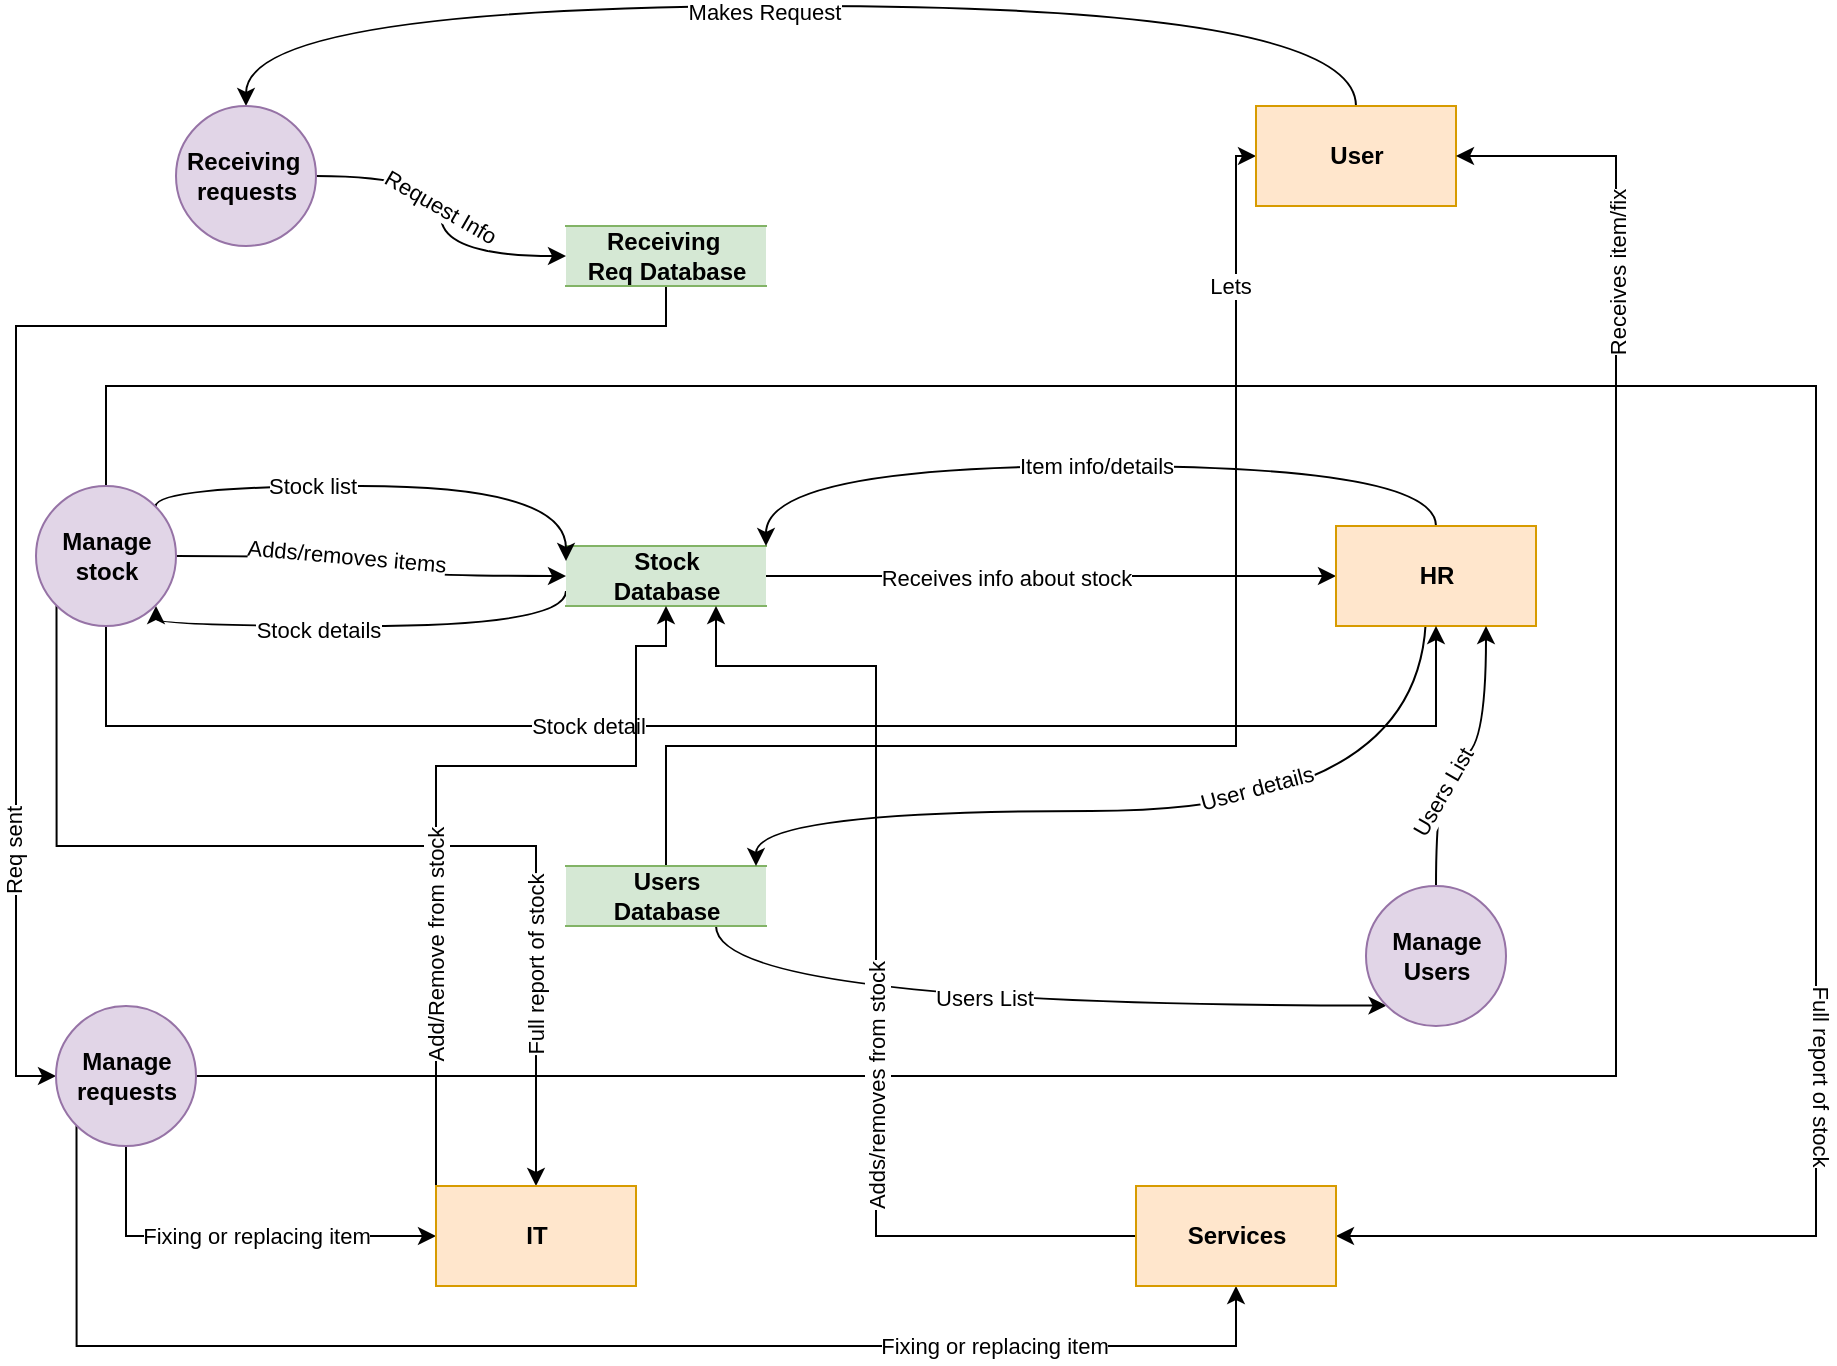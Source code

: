 <mxfile version="20.8.5" type="github">
  <diagram id="J8JFVoRwKS9pmcKWz_mY" name="Page-1">
    <mxGraphModel dx="1050" dy="585" grid="1" gridSize="10" guides="1" tooltips="1" connect="1" arrows="1" fold="1" page="1" pageScale="1" pageWidth="850" pageHeight="1100" math="0" shadow="0">
      <root>
        <mxCell id="0" />
        <mxCell id="1" parent="0" />
        <mxCell id="1lM66wuY4Xb7z_h3Wuy2-17" style="edgeStyle=orthogonalEdgeStyle;curved=1;orthogonalLoop=1;jettySize=auto;html=1;exitX=0;exitY=0.75;exitDx=0;exitDy=0;" parent="1" source="1lM66wuY4Xb7z_h3Wuy2-5" edge="1">
          <mxGeometry relative="1" as="geometry">
            <mxPoint x="170" y="440" as="targetPoint" />
            <Array as="points">
              <mxPoint x="375" y="450" />
              <mxPoint x="170" y="450" />
              <mxPoint x="170" y="440" />
            </Array>
          </mxGeometry>
        </mxCell>
        <mxCell id="1lM66wuY4Xb7z_h3Wuy2-18" value="Stock details" style="edgeLabel;html=1;align=center;verticalAlign=middle;resizable=0;points=[];" parent="1lM66wuY4Xb7z_h3Wuy2-17" vertex="1" connectable="0">
          <mxGeometry x="0.216" y="2" relative="1" as="geometry">
            <mxPoint as="offset" />
          </mxGeometry>
        </mxCell>
        <mxCell id="1lM66wuY4Xb7z_h3Wuy2-26" style="edgeStyle=orthogonalEdgeStyle;curved=1;orthogonalLoop=1;jettySize=auto;html=1;entryX=0;entryY=0.5;entryDx=0;entryDy=0;" parent="1" source="1lM66wuY4Xb7z_h3Wuy2-5" target="1lM66wuY4Xb7z_h3Wuy2-10" edge="1">
          <mxGeometry relative="1" as="geometry" />
        </mxCell>
        <mxCell id="1lM66wuY4Xb7z_h3Wuy2-27" value="Receives info about stock" style="edgeLabel;html=1;align=center;verticalAlign=middle;resizable=0;points=[];" parent="1lM66wuY4Xb7z_h3Wuy2-26" vertex="1" connectable="0">
          <mxGeometry x="-0.157" y="-1" relative="1" as="geometry">
            <mxPoint as="offset" />
          </mxGeometry>
        </mxCell>
        <mxCell id="1lM66wuY4Xb7z_h3Wuy2-5" value="&lt;b&gt;Stock&lt;br&gt;Database&lt;/b&gt;" style="html=1;dashed=0;whitespace=wrap;shape=partialRectangle;right=0;left=0;fillColor=#d5e8d4;strokeColor=#82b366;" parent="1" vertex="1">
          <mxGeometry x="375" y="410" width="100" height="30" as="geometry" />
        </mxCell>
        <mxCell id="1lM66wuY4Xb7z_h3Wuy2-39" style="edgeStyle=orthogonalEdgeStyle;curved=1;orthogonalLoop=1;jettySize=auto;html=1;exitX=0.75;exitY=1;exitDx=0;exitDy=0;entryX=0;entryY=1;entryDx=0;entryDy=0;" parent="1" source="1lM66wuY4Xb7z_h3Wuy2-6" target="1lM66wuY4Xb7z_h3Wuy2-36" edge="1">
          <mxGeometry relative="1" as="geometry" />
        </mxCell>
        <mxCell id="1lM66wuY4Xb7z_h3Wuy2-40" value="Users List" style="edgeLabel;html=1;align=center;verticalAlign=middle;resizable=0;points=[];" parent="1lM66wuY4Xb7z_h3Wuy2-39" vertex="1" connectable="0">
          <mxGeometry x="-0.076" y="4" relative="1" as="geometry">
            <mxPoint as="offset" />
          </mxGeometry>
        </mxCell>
        <mxCell id="1lM66wuY4Xb7z_h3Wuy2-49" style="edgeStyle=orthogonalEdgeStyle;rounded=0;orthogonalLoop=1;jettySize=auto;html=1;" parent="1" source="1lM66wuY4Xb7z_h3Wuy2-6" target="1lM66wuY4Xb7z_h3Wuy2-19" edge="1">
          <mxGeometry relative="1" as="geometry">
            <Array as="points">
              <mxPoint x="425" y="510" />
              <mxPoint x="710" y="510" />
              <mxPoint x="710" y="215" />
            </Array>
          </mxGeometry>
        </mxCell>
        <mxCell id="1lM66wuY4Xb7z_h3Wuy2-50" value="Lets" style="edgeLabel;html=1;align=center;verticalAlign=middle;resizable=0;points=[];" parent="1lM66wuY4Xb7z_h3Wuy2-49" vertex="1" connectable="0">
          <mxGeometry x="0.771" y="3" relative="1" as="geometry">
            <mxPoint as="offset" />
          </mxGeometry>
        </mxCell>
        <mxCell id="1lM66wuY4Xb7z_h3Wuy2-6" value="&lt;b&gt;Users&lt;br&gt;Database&lt;/b&gt;" style="html=1;dashed=0;whitespace=wrap;shape=partialRectangle;right=0;left=0;fillColor=#d5e8d4;strokeColor=#82b366;" parent="1" vertex="1">
          <mxGeometry x="375" y="570" width="100" height="30" as="geometry" />
        </mxCell>
        <mxCell id="1lM66wuY4Xb7z_h3Wuy2-53" style="edgeStyle=orthogonalEdgeStyle;rounded=0;orthogonalLoop=1;jettySize=auto;html=1;entryX=0;entryY=0.5;entryDx=0;entryDy=0;" parent="1" source="1lM66wuY4Xb7z_h3Wuy2-9" target="1lM66wuY4Xb7z_h3Wuy2-48" edge="1">
          <mxGeometry relative="1" as="geometry">
            <Array as="points">
              <mxPoint x="425" y="300" />
              <mxPoint x="100" y="300" />
              <mxPoint x="100" y="675" />
            </Array>
          </mxGeometry>
        </mxCell>
        <mxCell id="1lM66wuY4Xb7z_h3Wuy2-55" value="Req sent" style="edgeLabel;html=1;align=center;verticalAlign=middle;resizable=0;points=[];rotation=-90;" parent="1lM66wuY4Xb7z_h3Wuy2-53" vertex="1" connectable="0">
          <mxGeometry x="0.642" y="-1" relative="1" as="geometry">
            <mxPoint as="offset" />
          </mxGeometry>
        </mxCell>
        <mxCell id="1lM66wuY4Xb7z_h3Wuy2-9" value="&lt;b&gt;Receiving&amp;nbsp;&lt;br&gt;Req Database&lt;/b&gt;" style="html=1;dashed=0;whitespace=wrap;shape=partialRectangle;right=0;left=0;fillColor=#d5e8d4;strokeColor=#82b366;" parent="1" vertex="1">
          <mxGeometry x="375" y="250" width="100" height="30" as="geometry" />
        </mxCell>
        <mxCell id="1lM66wuY4Xb7z_h3Wuy2-13" style="edgeStyle=orthogonalEdgeStyle;orthogonalLoop=1;jettySize=auto;html=1;entryX=1;entryY=0;entryDx=0;entryDy=0;curved=1;" parent="1" source="1lM66wuY4Xb7z_h3Wuy2-10" target="1lM66wuY4Xb7z_h3Wuy2-5" edge="1">
          <mxGeometry relative="1" as="geometry">
            <Array as="points">
              <mxPoint x="810" y="370" />
              <mxPoint x="475" y="370" />
            </Array>
          </mxGeometry>
        </mxCell>
        <mxCell id="1lM66wuY4Xb7z_h3Wuy2-14" value="Item info/details" style="edgeLabel;html=1;align=center;verticalAlign=middle;resizable=0;points=[];" parent="1lM66wuY4Xb7z_h3Wuy2-13" vertex="1" connectable="0">
          <mxGeometry x="0.176" y="-2" relative="1" as="geometry">
            <mxPoint x="38" y="2" as="offset" />
          </mxGeometry>
        </mxCell>
        <mxCell id="1lM66wuY4Xb7z_h3Wuy2-37" style="edgeStyle=orthogonalEdgeStyle;curved=1;orthogonalLoop=1;jettySize=auto;html=1;entryX=1;entryY=0.25;entryDx=0;entryDy=0;" parent="1" edge="1">
          <mxGeometry relative="1" as="geometry">
            <mxPoint x="805" y="442.5" as="sourcePoint" />
            <mxPoint x="470" y="570" as="targetPoint" />
            <Array as="points">
              <mxPoint x="805" y="542.5" />
              <mxPoint x="470" y="542.5" />
            </Array>
          </mxGeometry>
        </mxCell>
        <mxCell id="1lM66wuY4Xb7z_h3Wuy2-38" value="User details" style="edgeLabel;html=1;align=center;verticalAlign=middle;resizable=0;points=[];rotation=-15;" parent="1lM66wuY4Xb7z_h3Wuy2-37" vertex="1" connectable="0">
          <mxGeometry x="-0.248" y="3" relative="1" as="geometry">
            <mxPoint x="-11" y="-15" as="offset" />
          </mxGeometry>
        </mxCell>
        <mxCell id="1lM66wuY4Xb7z_h3Wuy2-10" value="&lt;b&gt;HR&lt;/b&gt;" style="html=1;dashed=0;whitespace=wrap;fillColor=#ffe6cc;strokeColor=#d79b00;" parent="1" vertex="1">
          <mxGeometry x="760" y="400" width="100" height="50" as="geometry" />
        </mxCell>
        <mxCell id="1lM66wuY4Xb7z_h3Wuy2-15" style="edgeStyle=orthogonalEdgeStyle;curved=1;orthogonalLoop=1;jettySize=auto;html=1;entryX=0;entryY=0.25;entryDx=0;entryDy=0;exitX=1;exitY=0;exitDx=0;exitDy=0;" parent="1" source="1lM66wuY4Xb7z_h3Wuy2-11" target="1lM66wuY4Xb7z_h3Wuy2-5" edge="1">
          <mxGeometry relative="1" as="geometry">
            <Array as="points">
              <mxPoint x="170" y="380" />
              <mxPoint x="375" y="380" />
            </Array>
          </mxGeometry>
        </mxCell>
        <mxCell id="1lM66wuY4Xb7z_h3Wuy2-16" value="Stock list" style="edgeLabel;html=1;align=center;verticalAlign=middle;resizable=0;points=[];" parent="1lM66wuY4Xb7z_h3Wuy2-15" vertex="1" connectable="0">
          <mxGeometry x="-0.299" y="-5" relative="1" as="geometry">
            <mxPoint y="-5" as="offset" />
          </mxGeometry>
        </mxCell>
        <mxCell id="1lM66wuY4Xb7z_h3Wuy2-28" style="edgeStyle=orthogonalEdgeStyle;curved=1;orthogonalLoop=1;jettySize=auto;html=1;entryX=0;entryY=0.5;entryDx=0;entryDy=0;" parent="1" source="1lM66wuY4Xb7z_h3Wuy2-11" target="1lM66wuY4Xb7z_h3Wuy2-5" edge="1">
          <mxGeometry relative="1" as="geometry" />
        </mxCell>
        <mxCell id="1lM66wuY4Xb7z_h3Wuy2-30" value="Adds/removes items" style="edgeLabel;html=1;align=center;verticalAlign=middle;resizable=0;points=[];rotation=5;" parent="1lM66wuY4Xb7z_h3Wuy2-28" vertex="1" connectable="0">
          <mxGeometry x="-0.177" y="-1" relative="1" as="geometry">
            <mxPoint y="-1" as="offset" />
          </mxGeometry>
        </mxCell>
        <mxCell id="1lM66wuY4Xb7z_h3Wuy2-46" style="edgeStyle=orthogonalEdgeStyle;rounded=0;orthogonalLoop=1;jettySize=auto;html=1;entryX=0.5;entryY=1;entryDx=0;entryDy=0;" parent="1" source="1lM66wuY4Xb7z_h3Wuy2-11" target="1lM66wuY4Xb7z_h3Wuy2-10" edge="1">
          <mxGeometry relative="1" as="geometry">
            <mxPoint x="145" y="490" as="targetPoint" />
            <Array as="points">
              <mxPoint x="145" y="500" />
              <mxPoint x="810" y="500" />
            </Array>
          </mxGeometry>
        </mxCell>
        <mxCell id="1lM66wuY4Xb7z_h3Wuy2-47" value="Stock detail" style="edgeLabel;html=1;align=center;verticalAlign=middle;resizable=0;points=[];" parent="1lM66wuY4Xb7z_h3Wuy2-46" vertex="1" connectable="0">
          <mxGeometry x="-0.239" relative="1" as="geometry">
            <mxPoint as="offset" />
          </mxGeometry>
        </mxCell>
        <mxCell id="1lM66wuY4Xb7z_h3Wuy2-68" style="edgeStyle=orthogonalEdgeStyle;rounded=0;orthogonalLoop=1;jettySize=auto;html=1;exitX=0;exitY=1;exitDx=0;exitDy=0;entryX=0.5;entryY=0;entryDx=0;entryDy=0;" parent="1" source="1lM66wuY4Xb7z_h3Wuy2-11" target="1lM66wuY4Xb7z_h3Wuy2-60" edge="1">
          <mxGeometry relative="1" as="geometry">
            <mxPoint x="360" y="670" as="targetPoint" />
            <Array as="points">
              <mxPoint x="120" y="560" />
              <mxPoint x="360" y="560" />
            </Array>
          </mxGeometry>
        </mxCell>
        <mxCell id="1lM66wuY4Xb7z_h3Wuy2-69" value="Full report of stock" style="edgeLabel;html=1;align=center;verticalAlign=middle;resizable=0;points=[];rotation=-90;" parent="1lM66wuY4Xb7z_h3Wuy2-68" vertex="1" connectable="0">
          <mxGeometry x="0.735" y="1" relative="1" as="geometry">
            <mxPoint x="-1" y="-40" as="offset" />
          </mxGeometry>
        </mxCell>
        <mxCell id="1lM66wuY4Xb7z_h3Wuy2-72" style="edgeStyle=orthogonalEdgeStyle;rounded=0;orthogonalLoop=1;jettySize=auto;html=1;entryX=1;entryY=0.5;entryDx=0;entryDy=0;" parent="1" source="1lM66wuY4Xb7z_h3Wuy2-11" target="1lM66wuY4Xb7z_h3Wuy2-61" edge="1">
          <mxGeometry relative="1" as="geometry">
            <mxPoint x="570" y="440" as="targetPoint" />
            <Array as="points">
              <mxPoint x="145" y="330" />
              <mxPoint x="1000" y="330" />
              <mxPoint x="1000" y="755" />
            </Array>
          </mxGeometry>
        </mxCell>
        <mxCell id="1lM66wuY4Xb7z_h3Wuy2-73" value="Full report of stock&lt;br&gt;" style="edgeLabel;html=1;align=center;verticalAlign=middle;resizable=0;points=[];rotation=90;" parent="1lM66wuY4Xb7z_h3Wuy2-72" vertex="1" connectable="0">
          <mxGeometry x="0.594" y="3" relative="1" as="geometry">
            <mxPoint y="-2" as="offset" />
          </mxGeometry>
        </mxCell>
        <mxCell id="1lM66wuY4Xb7z_h3Wuy2-11" value="&lt;b&gt;Manage&lt;br&gt;stock&lt;br&gt;&lt;/b&gt;" style="shape=ellipse;html=1;dashed=0;whitespace=wrap;aspect=fixed;perimeter=ellipsePerimeter;fillColor=#e1d5e7;strokeColor=#9673a6;" parent="1" vertex="1">
          <mxGeometry x="110" y="380" width="70" height="70" as="geometry" />
        </mxCell>
        <mxCell id="1lM66wuY4Xb7z_h3Wuy2-21" style="edgeStyle=orthogonalEdgeStyle;curved=1;orthogonalLoop=1;jettySize=auto;html=1;entryX=0.5;entryY=0;entryDx=0;entryDy=0;" parent="1" source="1lM66wuY4Xb7z_h3Wuy2-19" target="1lM66wuY4Xb7z_h3Wuy2-20" edge="1">
          <mxGeometry relative="1" as="geometry">
            <Array as="points">
              <mxPoint x="770" y="140" />
              <mxPoint x="215" y="140" />
            </Array>
          </mxGeometry>
        </mxCell>
        <mxCell id="1lM66wuY4Xb7z_h3Wuy2-23" value="Makes Request" style="edgeLabel;html=1;align=center;verticalAlign=middle;resizable=0;points=[];" parent="1lM66wuY4Xb7z_h3Wuy2-21" vertex="1" connectable="0">
          <mxGeometry x="0.056" y="3" relative="1" as="geometry">
            <mxPoint as="offset" />
          </mxGeometry>
        </mxCell>
        <mxCell id="1lM66wuY4Xb7z_h3Wuy2-19" value="&lt;b&gt;User&lt;/b&gt;" style="html=1;dashed=0;whitespace=wrap;fillColor=#ffe6cc;strokeColor=#d79b00;" parent="1" vertex="1">
          <mxGeometry x="720" y="190" width="100" height="50" as="geometry" />
        </mxCell>
        <mxCell id="1lM66wuY4Xb7z_h3Wuy2-24" style="edgeStyle=orthogonalEdgeStyle;curved=1;orthogonalLoop=1;jettySize=auto;html=1;entryX=0;entryY=0.5;entryDx=0;entryDy=0;" parent="1" source="1lM66wuY4Xb7z_h3Wuy2-20" target="1lM66wuY4Xb7z_h3Wuy2-9" edge="1">
          <mxGeometry relative="1" as="geometry" />
        </mxCell>
        <mxCell id="1lM66wuY4Xb7z_h3Wuy2-25" value="Request Info" style="edgeLabel;html=1;align=center;verticalAlign=middle;resizable=0;points=[];rotation=30;" parent="1lM66wuY4Xb7z_h3Wuy2-24" vertex="1" connectable="0">
          <mxGeometry x="-0.107" y="-1" relative="1" as="geometry">
            <mxPoint y="4" as="offset" />
          </mxGeometry>
        </mxCell>
        <mxCell id="1lM66wuY4Xb7z_h3Wuy2-20" value="&lt;b&gt;Receiving&amp;nbsp;&lt;br&gt;requests&lt;br&gt;&lt;/b&gt;" style="shape=ellipse;html=1;dashed=0;whitespace=wrap;aspect=fixed;perimeter=ellipsePerimeter;fillColor=#e1d5e7;strokeColor=#9673a6;" parent="1" vertex="1">
          <mxGeometry x="180" y="190" width="70" height="70" as="geometry" />
        </mxCell>
        <mxCell id="1lM66wuY4Xb7z_h3Wuy2-41" style="edgeStyle=orthogonalEdgeStyle;curved=1;orthogonalLoop=1;jettySize=auto;html=1;entryX=0.75;entryY=1;entryDx=0;entryDy=0;" parent="1" source="1lM66wuY4Xb7z_h3Wuy2-36" target="1lM66wuY4Xb7z_h3Wuy2-10" edge="1">
          <mxGeometry relative="1" as="geometry" />
        </mxCell>
        <mxCell id="1lM66wuY4Xb7z_h3Wuy2-42" value="Users List" style="edgeLabel;html=1;align=center;verticalAlign=middle;resizable=0;points=[];rotation=-60;" parent="1lM66wuY4Xb7z_h3Wuy2-41" vertex="1" connectable="0">
          <mxGeometry x="-0.394" y="-3" relative="1" as="geometry">
            <mxPoint as="offset" />
          </mxGeometry>
        </mxCell>
        <mxCell id="1lM66wuY4Xb7z_h3Wuy2-36" value="&lt;b&gt;Manage&lt;br&gt;Users&lt;br&gt;&lt;/b&gt;" style="shape=ellipse;html=1;dashed=0;whitespace=wrap;aspect=fixed;perimeter=ellipsePerimeter;fillColor=#e1d5e7;strokeColor=#9673a6;" parent="1" vertex="1">
          <mxGeometry x="775" y="580" width="70" height="70" as="geometry" />
        </mxCell>
        <mxCell id="1lM66wuY4Xb7z_h3Wuy2-58" style="edgeStyle=orthogonalEdgeStyle;rounded=0;orthogonalLoop=1;jettySize=auto;html=1;entryX=1;entryY=0.5;entryDx=0;entryDy=0;" parent="1" source="1lM66wuY4Xb7z_h3Wuy2-48" target="1lM66wuY4Xb7z_h3Wuy2-19" edge="1">
          <mxGeometry relative="1" as="geometry">
            <mxPoint x="720" y="690" as="targetPoint" />
            <Array as="points">
              <mxPoint x="900" y="675" />
              <mxPoint x="900" y="215" />
            </Array>
          </mxGeometry>
        </mxCell>
        <mxCell id="1lM66wuY4Xb7z_h3Wuy2-59" value="Receives item/fix" style="edgeLabel;html=1;align=center;verticalAlign=middle;resizable=0;points=[];rotation=-90;" parent="1lM66wuY4Xb7z_h3Wuy2-58" vertex="1" connectable="0">
          <mxGeometry x="0.778" y="-1" relative="1" as="geometry">
            <mxPoint as="offset" />
          </mxGeometry>
        </mxCell>
        <mxCell id="1lM66wuY4Xb7z_h3Wuy2-62" style="edgeStyle=orthogonalEdgeStyle;rounded=0;orthogonalLoop=1;jettySize=auto;html=1;entryX=0;entryY=0.5;entryDx=0;entryDy=0;" parent="1" source="1lM66wuY4Xb7z_h3Wuy2-48" target="1lM66wuY4Xb7z_h3Wuy2-60" edge="1">
          <mxGeometry relative="1" as="geometry">
            <Array as="points">
              <mxPoint x="155" y="755" />
            </Array>
          </mxGeometry>
        </mxCell>
        <mxCell id="1lM66wuY4Xb7z_h3Wuy2-63" value="Fixing or replacing item" style="edgeLabel;html=1;align=center;verticalAlign=middle;resizable=0;points=[];" parent="1lM66wuY4Xb7z_h3Wuy2-62" vertex="1" connectable="0">
          <mxGeometry x="0.032" y="-1" relative="1" as="geometry">
            <mxPoint x="7" y="-1" as="offset" />
          </mxGeometry>
        </mxCell>
        <mxCell id="1lM66wuY4Xb7z_h3Wuy2-64" style="edgeStyle=orthogonalEdgeStyle;rounded=0;orthogonalLoop=1;jettySize=auto;html=1;exitX=0;exitY=1;exitDx=0;exitDy=0;entryX=0.5;entryY=1;entryDx=0;entryDy=0;" parent="1" source="1lM66wuY4Xb7z_h3Wuy2-48" target="1lM66wuY4Xb7z_h3Wuy2-61" edge="1">
          <mxGeometry relative="1" as="geometry">
            <mxPoint x="130" y="820" as="targetPoint" />
            <Array as="points">
              <mxPoint x="130" y="810" />
              <mxPoint x="710" y="810" />
            </Array>
          </mxGeometry>
        </mxCell>
        <mxCell id="1lM66wuY4Xb7z_h3Wuy2-65" value="Fixing or replacing item" style="edgeLabel;html=1;align=center;verticalAlign=middle;resizable=0;points=[];" parent="1lM66wuY4Xb7z_h3Wuy2-64" vertex="1" connectable="0">
          <mxGeometry x="0.581" y="-4" relative="1" as="geometry">
            <mxPoint y="-4" as="offset" />
          </mxGeometry>
        </mxCell>
        <mxCell id="1lM66wuY4Xb7z_h3Wuy2-48" value="&lt;b&gt;Manage&lt;br&gt;requests&lt;br&gt;&lt;/b&gt;" style="shape=ellipse;html=1;dashed=0;whitespace=wrap;aspect=fixed;perimeter=ellipsePerimeter;fillColor=#e1d5e7;strokeColor=#9673a6;" parent="1" vertex="1">
          <mxGeometry x="120" y="640" width="70" height="70" as="geometry" />
        </mxCell>
        <mxCell id="1lM66wuY4Xb7z_h3Wuy2-66" style="edgeStyle=orthogonalEdgeStyle;rounded=0;orthogonalLoop=1;jettySize=auto;html=1;entryX=0.5;entryY=1;entryDx=0;entryDy=0;" parent="1" source="1lM66wuY4Xb7z_h3Wuy2-60" target="1lM66wuY4Xb7z_h3Wuy2-5" edge="1">
          <mxGeometry relative="1" as="geometry">
            <mxPoint x="340" y="540" as="targetPoint" />
            <Array as="points">
              <mxPoint x="310" y="520" />
              <mxPoint x="410" y="520" />
              <mxPoint x="410" y="460" />
              <mxPoint x="425" y="460" />
            </Array>
          </mxGeometry>
        </mxCell>
        <mxCell id="1lM66wuY4Xb7z_h3Wuy2-67" value="Add/Remove from stock" style="edgeLabel;html=1;align=center;verticalAlign=middle;resizable=0;points=[];rotation=-90;" parent="1lM66wuY4Xb7z_h3Wuy2-66" vertex="1" connectable="0">
          <mxGeometry x="-0.568" y="-3" relative="1" as="geometry">
            <mxPoint x="-3" y="-33" as="offset" />
          </mxGeometry>
        </mxCell>
        <mxCell id="1lM66wuY4Xb7z_h3Wuy2-60" value="&lt;b&gt;IT&lt;/b&gt;" style="html=1;dashed=0;whitespace=wrap;fillColor=#ffe6cc;strokeColor=#d79b00;" parent="1" vertex="1">
          <mxGeometry x="310" y="730" width="100" height="50" as="geometry" />
        </mxCell>
        <mxCell id="1lM66wuY4Xb7z_h3Wuy2-70" style="edgeStyle=orthogonalEdgeStyle;rounded=0;orthogonalLoop=1;jettySize=auto;html=1;entryX=0.75;entryY=1;entryDx=0;entryDy=0;" parent="1" source="1lM66wuY4Xb7z_h3Wuy2-61" target="1lM66wuY4Xb7z_h3Wuy2-5" edge="1">
          <mxGeometry relative="1" as="geometry">
            <Array as="points">
              <mxPoint x="530" y="755" />
              <mxPoint x="530" y="470" />
              <mxPoint x="450" y="470" />
            </Array>
          </mxGeometry>
        </mxCell>
        <mxCell id="1lM66wuY4Xb7z_h3Wuy2-71" value="Adds/removes from stock" style="edgeLabel;html=1;align=center;verticalAlign=middle;resizable=0;points=[];rotation=-90;" parent="1lM66wuY4Xb7z_h3Wuy2-70" vertex="1" connectable="0">
          <mxGeometry x="-0.387" y="-3" relative="1" as="geometry">
            <mxPoint x="-3" y="-44" as="offset" />
          </mxGeometry>
        </mxCell>
        <mxCell id="1lM66wuY4Xb7z_h3Wuy2-61" value="&lt;b&gt;Services&lt;/b&gt;" style="html=1;dashed=0;whitespace=wrap;fillColor=#ffe6cc;strokeColor=#d79b00;" parent="1" vertex="1">
          <mxGeometry x="660" y="730" width="100" height="50" as="geometry" />
        </mxCell>
      </root>
    </mxGraphModel>
  </diagram>
</mxfile>
